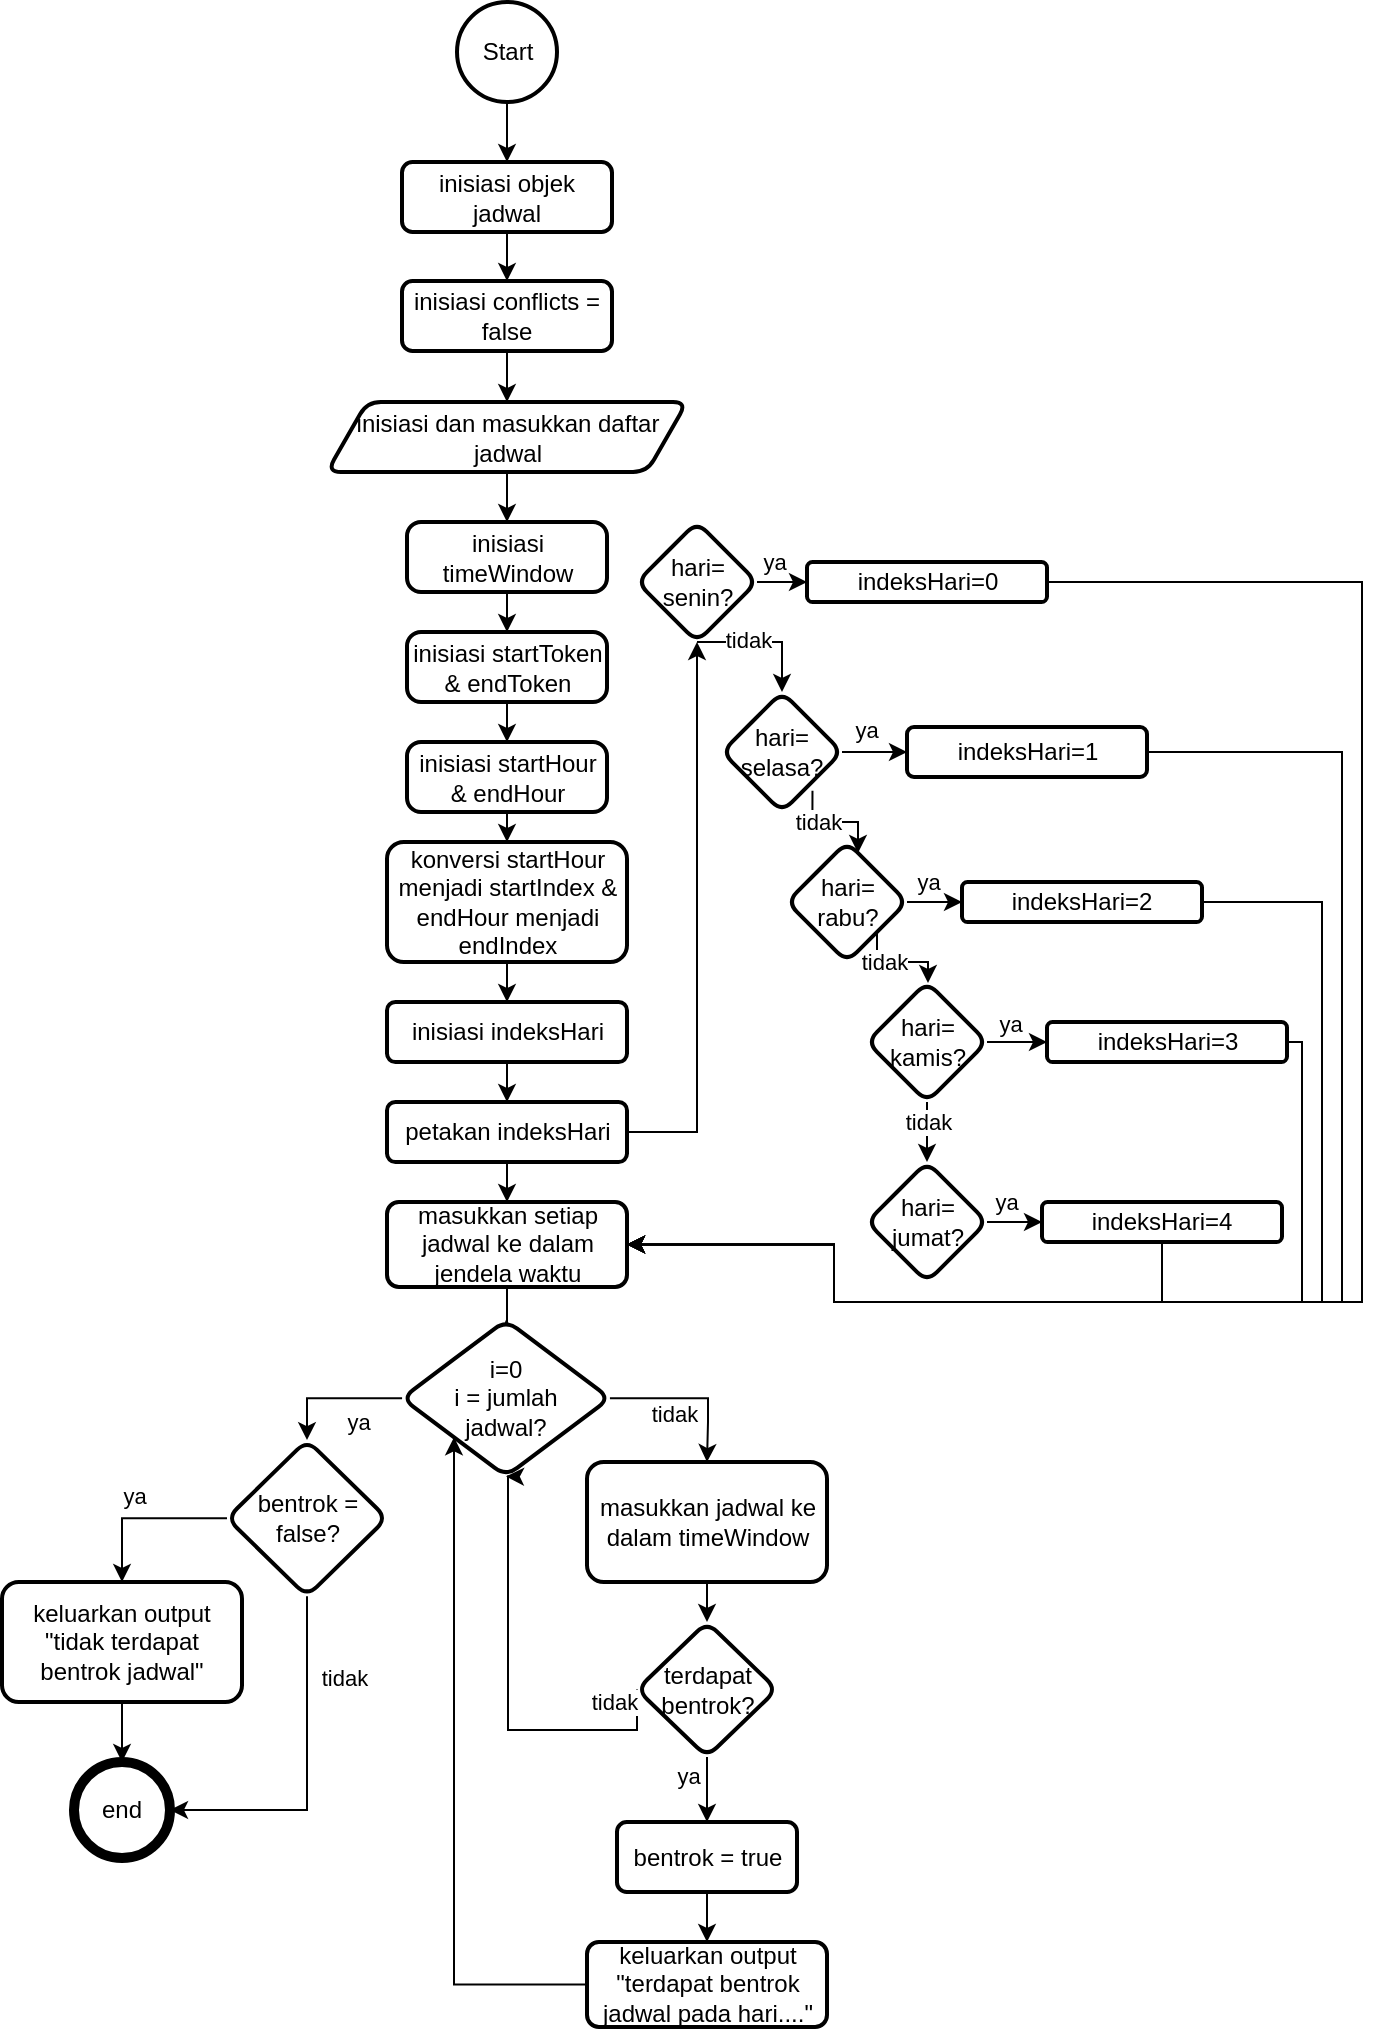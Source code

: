 <mxfile version="22.1.11" type="device">
  <diagram name="Page-1" id="ORiJ4p2Y7OBrZnJ2vjlo">
    <mxGraphModel dx="2284" dy="1872" grid="1" gridSize="10" guides="1" tooltips="1" connect="1" arrows="1" fold="1" page="1" pageScale="1" pageWidth="850" pageHeight="1100" math="0" shadow="0">
      <root>
        <mxCell id="0" />
        <mxCell id="1" parent="0" />
        <mxCell id="JpGX_lxm5MSLCuz8X1eI-36" value="" style="edgeStyle=orthogonalEdgeStyle;rounded=0;orthogonalLoop=1;jettySize=auto;html=1;" parent="1" source="JpGX_lxm5MSLCuz8X1eI-2" target="JpGX_lxm5MSLCuz8X1eI-35" edge="1">
          <mxGeometry relative="1" as="geometry" />
        </mxCell>
        <mxCell id="JpGX_lxm5MSLCuz8X1eI-2" value="Start" style="strokeWidth=2;html=1;shape=mxgraph.flowchart.start_2;whiteSpace=wrap;" parent="1" vertex="1">
          <mxGeometry x="67.5" y="-240" width="50" height="50" as="geometry" />
        </mxCell>
        <mxCell id="JpGX_lxm5MSLCuz8X1eI-39" value="" style="edgeStyle=orthogonalEdgeStyle;rounded=0;orthogonalLoop=1;jettySize=auto;html=1;" parent="1" source="JpGX_lxm5MSLCuz8X1eI-4" target="JpGX_lxm5MSLCuz8X1eI-38" edge="1">
          <mxGeometry relative="1" as="geometry" />
        </mxCell>
        <mxCell id="JpGX_lxm5MSLCuz8X1eI-4" value="inisiasi timeWindow" style="rounded=1;whiteSpace=wrap;html=1;absoluteArcSize=1;arcSize=14;strokeWidth=2;" parent="1" vertex="1">
          <mxGeometry x="42.5" y="20" width="100" height="35" as="geometry" />
        </mxCell>
        <mxCell id="JpGX_lxm5MSLCuz8X1eI-42" value="" style="edgeStyle=orthogonalEdgeStyle;rounded=0;orthogonalLoop=1;jettySize=auto;html=1;entryX=0.5;entryY=0;entryDx=0;entryDy=0;" parent="1" source="JpGX_lxm5MSLCuz8X1eI-6" target="JpGX_lxm5MSLCuz8X1eI-4" edge="1">
          <mxGeometry relative="1" as="geometry" />
        </mxCell>
        <mxCell id="JpGX_lxm5MSLCuz8X1eI-6" value="inisiasi dan masukkan daftar jadwal" style="shape=parallelogram;perimeter=parallelogramPerimeter;whiteSpace=wrap;html=1;fixedSize=1;rounded=1;arcSize=14;strokeWidth=2;" parent="1" vertex="1">
          <mxGeometry x="2.5" y="-40" width="180" height="35" as="geometry" />
        </mxCell>
        <mxCell id="JpGX_lxm5MSLCuz8X1eI-7" value="" style="edgeStyle=orthogonalEdgeStyle;rounded=0;orthogonalLoop=1;jettySize=auto;html=1;" parent="1" source="JpGX_lxm5MSLCuz8X1eI-8" target="JpGX_lxm5MSLCuz8X1eI-13" edge="1">
          <mxGeometry relative="1" as="geometry" />
        </mxCell>
        <mxCell id="JpGX_lxm5MSLCuz8X1eI-47" value="" style="edgeStyle=orthogonalEdgeStyle;rounded=0;orthogonalLoop=1;jettySize=auto;html=1;" parent="1" source="JpGX_lxm5MSLCuz8X1eI-8" target="JpGX_lxm5MSLCuz8X1eI-13" edge="1">
          <mxGeometry relative="1" as="geometry" />
        </mxCell>
        <mxCell id="JpGX_lxm5MSLCuz8X1eI-8" value="masukkan setiap jadwal ke dalam jendela waktu" style="whiteSpace=wrap;html=1;rounded=1;arcSize=14;strokeWidth=2;" parent="1" vertex="1">
          <mxGeometry x="32.5" y="360" width="120" height="42.5" as="geometry" />
        </mxCell>
        <mxCell id="JpGX_lxm5MSLCuz8X1eI-9" value="" style="edgeStyle=orthogonalEdgeStyle;rounded=0;orthogonalLoop=1;jettySize=auto;html=1;entryX=0.5;entryY=0;entryDx=0;entryDy=0;" parent="1" source="JpGX_lxm5MSLCuz8X1eI-13" target="JpGX_lxm5MSLCuz8X1eI-15" edge="1">
          <mxGeometry relative="1" as="geometry">
            <Array as="points">
              <mxPoint x="193" y="458" />
              <mxPoint x="193" y="470" />
            </Array>
          </mxGeometry>
        </mxCell>
        <mxCell id="JpGX_lxm5MSLCuz8X1eI-10" value="tidak" style="edgeLabel;html=1;align=center;verticalAlign=middle;resizable=0;points=[];" parent="JpGX_lxm5MSLCuz8X1eI-9" vertex="1" connectable="0">
          <mxGeometry x="-0.279" y="1" relative="1" as="geometry">
            <mxPoint x="2" y="9" as="offset" />
          </mxGeometry>
        </mxCell>
        <mxCell id="JpGX_lxm5MSLCuz8X1eI-11" value="" style="edgeStyle=orthogonalEdgeStyle;rounded=0;orthogonalLoop=1;jettySize=auto;html=1;entryX=0.5;entryY=0;entryDx=0;entryDy=0;" parent="1" source="JpGX_lxm5MSLCuz8X1eI-13" target="JpGX_lxm5MSLCuz8X1eI-31" edge="1">
          <mxGeometry relative="1" as="geometry" />
        </mxCell>
        <mxCell id="JpGX_lxm5MSLCuz8X1eI-12" value="ya" style="edgeLabel;html=1;align=center;verticalAlign=middle;resizable=0;points=[];" parent="JpGX_lxm5MSLCuz8X1eI-11" vertex="1" connectable="0">
          <mxGeometry x="-0.422" y="4" relative="1" as="geometry">
            <mxPoint x="-2" y="8" as="offset" />
          </mxGeometry>
        </mxCell>
        <mxCell id="JpGX_lxm5MSLCuz8X1eI-13" value="i=0&lt;br&gt;i = jumlah&lt;br&gt;jadwal?" style="rhombus;whiteSpace=wrap;html=1;rounded=1;arcSize=14;strokeWidth=2;" parent="1" vertex="1">
          <mxGeometry x="40" y="419.06" width="104" height="78.12" as="geometry" />
        </mxCell>
        <mxCell id="JpGX_lxm5MSLCuz8X1eI-14" style="edgeStyle=orthogonalEdgeStyle;rounded=0;orthogonalLoop=1;jettySize=auto;html=1;exitX=0.5;exitY=1;exitDx=0;exitDy=0;entryX=0.5;entryY=0;entryDx=0;entryDy=0;" parent="1" source="JpGX_lxm5MSLCuz8X1eI-15" target="JpGX_lxm5MSLCuz8X1eI-22" edge="1">
          <mxGeometry relative="1" as="geometry" />
        </mxCell>
        <mxCell id="JpGX_lxm5MSLCuz8X1eI-15" value="masukkan jadwal ke&lt;br&gt;dalam timeWindow" style="whiteSpace=wrap;html=1;rounded=1;arcSize=14;strokeWidth=2;" parent="1" vertex="1">
          <mxGeometry x="132.5" y="490.005" width="120" height="60" as="geometry" />
        </mxCell>
        <mxCell id="JpGX_lxm5MSLCuz8X1eI-44" value="" style="edgeStyle=orthogonalEdgeStyle;rounded=0;orthogonalLoop=1;jettySize=auto;html=1;" parent="1" source="JpGX_lxm5MSLCuz8X1eI-17" target="JpGX_lxm5MSLCuz8X1eI-6" edge="1">
          <mxGeometry relative="1" as="geometry" />
        </mxCell>
        <mxCell id="JpGX_lxm5MSLCuz8X1eI-17" value="inisiasi conflicts = false" style="rounded=1;whiteSpace=wrap;html=1;strokeWidth=2;" parent="1" vertex="1">
          <mxGeometry x="40" y="-100.5" width="105" height="35" as="geometry" />
        </mxCell>
        <mxCell id="JpGX_lxm5MSLCuz8X1eI-18" value="" style="edgeStyle=orthogonalEdgeStyle;rounded=0;orthogonalLoop=1;jettySize=auto;html=1;" parent="1" source="JpGX_lxm5MSLCuz8X1eI-22" target="JpGX_lxm5MSLCuz8X1eI-24" edge="1">
          <mxGeometry relative="1" as="geometry" />
        </mxCell>
        <mxCell id="JpGX_lxm5MSLCuz8X1eI-19" value="ya" style="edgeLabel;html=1;align=center;verticalAlign=middle;resizable=0;points=[];" parent="JpGX_lxm5MSLCuz8X1eI-18" vertex="1" connectable="0">
          <mxGeometry x="-0.149" y="-1" relative="1" as="geometry">
            <mxPoint x="-11" y="-11" as="offset" />
          </mxGeometry>
        </mxCell>
        <mxCell id="JpGX_lxm5MSLCuz8X1eI-20" style="edgeStyle=orthogonalEdgeStyle;rounded=0;orthogonalLoop=1;jettySize=auto;html=1;exitX=0;exitY=0.5;exitDx=0;exitDy=0;entryX=0.5;entryY=1;entryDx=0;entryDy=0;" parent="1" source="JpGX_lxm5MSLCuz8X1eI-22" target="JpGX_lxm5MSLCuz8X1eI-13" edge="1">
          <mxGeometry relative="1" as="geometry">
            <Array as="points">
              <mxPoint x="93" y="624" />
            </Array>
          </mxGeometry>
        </mxCell>
        <mxCell id="JpGX_lxm5MSLCuz8X1eI-21" value="tidak" style="edgeLabel;html=1;align=center;verticalAlign=middle;resizable=0;points=[];" parent="JpGX_lxm5MSLCuz8X1eI-20" vertex="1" connectable="0">
          <mxGeometry x="-0.556" y="2" relative="1" as="geometry">
            <mxPoint x="15" y="-16" as="offset" />
          </mxGeometry>
        </mxCell>
        <mxCell id="JpGX_lxm5MSLCuz8X1eI-22" value="terdapat&lt;br&gt;bentrok?" style="rhombus;whiteSpace=wrap;html=1;rounded=1;arcSize=14;strokeWidth=2;" parent="1" vertex="1">
          <mxGeometry x="157.5" y="570" width="70" height="67.5" as="geometry" />
        </mxCell>
        <mxCell id="JpGX_lxm5MSLCuz8X1eI-23" value="" style="edgeStyle=orthogonalEdgeStyle;rounded=0;orthogonalLoop=1;jettySize=auto;html=1;" parent="1" source="JpGX_lxm5MSLCuz8X1eI-24" target="JpGX_lxm5MSLCuz8X1eI-26" edge="1">
          <mxGeometry relative="1" as="geometry" />
        </mxCell>
        <mxCell id="JpGX_lxm5MSLCuz8X1eI-24" value="bentrok = true" style="whiteSpace=wrap;html=1;rounded=1;arcSize=14;strokeWidth=2;" parent="1" vertex="1">
          <mxGeometry x="147.5" y="670" width="90" height="35" as="geometry" />
        </mxCell>
        <mxCell id="JpGX_lxm5MSLCuz8X1eI-25" style="edgeStyle=orthogonalEdgeStyle;rounded=0;orthogonalLoop=1;jettySize=auto;html=1;exitX=0;exitY=0.5;exitDx=0;exitDy=0;entryX=0;entryY=1;entryDx=0;entryDy=0;" parent="1" source="JpGX_lxm5MSLCuz8X1eI-26" target="JpGX_lxm5MSLCuz8X1eI-13" edge="1">
          <mxGeometry relative="1" as="geometry" />
        </mxCell>
        <mxCell id="JpGX_lxm5MSLCuz8X1eI-26" value="keluarkan output&lt;br&gt;&quot;terdapat bentrok jadwal pada hari....&quot;" style="whiteSpace=wrap;html=1;rounded=1;arcSize=14;strokeWidth=2;" parent="1" vertex="1">
          <mxGeometry x="132.5" y="730" width="120" height="42.5" as="geometry" />
        </mxCell>
        <mxCell id="JpGX_lxm5MSLCuz8X1eI-27" value="" style="edgeStyle=orthogonalEdgeStyle;rounded=0;orthogonalLoop=1;jettySize=auto;html=1;exitX=0;exitY=0.5;exitDx=0;exitDy=0;" parent="1" source="JpGX_lxm5MSLCuz8X1eI-31" target="JpGX_lxm5MSLCuz8X1eI-33" edge="1">
          <mxGeometry relative="1" as="geometry" />
        </mxCell>
        <mxCell id="JpGX_lxm5MSLCuz8X1eI-28" value="ya" style="edgeLabel;html=1;align=center;verticalAlign=middle;resizable=0;points=[];" parent="JpGX_lxm5MSLCuz8X1eI-27" vertex="1" connectable="0">
          <mxGeometry x="0.067" y="-1" relative="1" as="geometry">
            <mxPoint x="-2" y="-10" as="offset" />
          </mxGeometry>
        </mxCell>
        <mxCell id="JpGX_lxm5MSLCuz8X1eI-29" style="edgeStyle=orthogonalEdgeStyle;rounded=0;orthogonalLoop=1;jettySize=auto;html=1;exitX=0.5;exitY=1;exitDx=0;exitDy=0;entryX=1;entryY=0.5;entryDx=0;entryDy=0;" parent="1" source="JpGX_lxm5MSLCuz8X1eI-31" target="JpGX_lxm5MSLCuz8X1eI-34" edge="1">
          <mxGeometry relative="1" as="geometry" />
        </mxCell>
        <mxCell id="JpGX_lxm5MSLCuz8X1eI-30" value="tidak" style="edgeLabel;html=1;align=center;verticalAlign=middle;resizable=0;points=[];" parent="JpGX_lxm5MSLCuz8X1eI-29" vertex="1" connectable="0">
          <mxGeometry x="-0.536" y="-3" relative="1" as="geometry">
            <mxPoint x="21" as="offset" />
          </mxGeometry>
        </mxCell>
        <mxCell id="JpGX_lxm5MSLCuz8X1eI-31" value="bentrok = false?" style="rhombus;whiteSpace=wrap;html=1;rounded=1;arcSize=14;strokeWidth=2;" parent="1" vertex="1">
          <mxGeometry x="-47.5" y="479.06" width="80" height="78.12" as="geometry" />
        </mxCell>
        <mxCell id="JpGX_lxm5MSLCuz8X1eI-32" value="" style="edgeStyle=orthogonalEdgeStyle;rounded=0;orthogonalLoop=1;jettySize=auto;html=1;" parent="1" source="JpGX_lxm5MSLCuz8X1eI-33" target="JpGX_lxm5MSLCuz8X1eI-34" edge="1">
          <mxGeometry relative="1" as="geometry" />
        </mxCell>
        <mxCell id="JpGX_lxm5MSLCuz8X1eI-33" value="keluarkan output&lt;br&gt;&quot;tidak terdapat bentrok jadwal&quot;" style="whiteSpace=wrap;html=1;rounded=1;arcSize=14;strokeWidth=2;" parent="1" vertex="1">
          <mxGeometry x="-160" y="550" width="120" height="60" as="geometry" />
        </mxCell>
        <mxCell id="JpGX_lxm5MSLCuz8X1eI-34" value="end" style="shape=ellipse;html=1;dashed=0;whiteSpace=wrap;aspect=fixed;strokeWidth=5;perimeter=ellipsePerimeter;" parent="1" vertex="1">
          <mxGeometry x="-124" y="640" width="48" height="48" as="geometry" />
        </mxCell>
        <mxCell id="JpGX_lxm5MSLCuz8X1eI-37" value="" style="edgeStyle=orthogonalEdgeStyle;rounded=0;orthogonalLoop=1;jettySize=auto;html=1;" parent="1" source="JpGX_lxm5MSLCuz8X1eI-35" target="JpGX_lxm5MSLCuz8X1eI-17" edge="1">
          <mxGeometry relative="1" as="geometry" />
        </mxCell>
        <mxCell id="JpGX_lxm5MSLCuz8X1eI-35" value="inisiasi objek jadwal" style="rounded=1;whiteSpace=wrap;html=1;strokeWidth=2;" parent="1" vertex="1">
          <mxGeometry x="40" y="-160" width="105" height="35" as="geometry" />
        </mxCell>
        <mxCell id="JpGX_lxm5MSLCuz8X1eI-45" value="" style="edgeStyle=orthogonalEdgeStyle;rounded=0;orthogonalLoop=1;jettySize=auto;html=1;" parent="1" source="JpGX_lxm5MSLCuz8X1eI-38" target="JpGX_lxm5MSLCuz8X1eI-40" edge="1">
          <mxGeometry relative="1" as="geometry" />
        </mxCell>
        <mxCell id="JpGX_lxm5MSLCuz8X1eI-38" value="inisiasi startToken &amp;amp; endToken" style="rounded=1;whiteSpace=wrap;html=1;absoluteArcSize=1;arcSize=14;strokeWidth=2;" parent="1" vertex="1">
          <mxGeometry x="42.5" y="75" width="100" height="35" as="geometry" />
        </mxCell>
        <mxCell id="JpGX_lxm5MSLCuz8X1eI-51" style="edgeStyle=orthogonalEdgeStyle;rounded=0;orthogonalLoop=1;jettySize=auto;html=1;exitX=0.5;exitY=1;exitDx=0;exitDy=0;entryX=0.5;entryY=0;entryDx=0;entryDy=0;" parent="1" source="JpGX_lxm5MSLCuz8X1eI-40" target="JpGX_lxm5MSLCuz8X1eI-49" edge="1">
          <mxGeometry relative="1" as="geometry" />
        </mxCell>
        <mxCell id="JpGX_lxm5MSLCuz8X1eI-40" value="inisiasi startHour &amp;amp; endHour" style="rounded=1;whiteSpace=wrap;html=1;absoluteArcSize=1;arcSize=14;strokeWidth=2;" parent="1" vertex="1">
          <mxGeometry x="42.5" y="130" width="100" height="35" as="geometry" />
        </mxCell>
        <mxCell id="JpGX_lxm5MSLCuz8X1eI-54" value="" style="edgeStyle=orthogonalEdgeStyle;rounded=0;orthogonalLoop=1;jettySize=auto;html=1;" parent="1" source="JpGX_lxm5MSLCuz8X1eI-49" target="JpGX_lxm5MSLCuz8X1eI-53" edge="1">
          <mxGeometry relative="1" as="geometry" />
        </mxCell>
        <mxCell id="JpGX_lxm5MSLCuz8X1eI-49" value="konversi startHour menjadi startIndex &amp;amp; endHour menjadi endIndex" style="whiteSpace=wrap;html=1;rounded=1;arcSize=14;strokeWidth=2;" parent="1" vertex="1">
          <mxGeometry x="32.5" y="180" width="120" height="60" as="geometry" />
        </mxCell>
        <mxCell id="JpGX_lxm5MSLCuz8X1eI-56" value="" style="edgeStyle=orthogonalEdgeStyle;rounded=0;orthogonalLoop=1;jettySize=auto;html=1;" parent="1" source="JpGX_lxm5MSLCuz8X1eI-53" target="JpGX_lxm5MSLCuz8X1eI-55" edge="1">
          <mxGeometry relative="1" as="geometry" />
        </mxCell>
        <mxCell id="JpGX_lxm5MSLCuz8X1eI-53" value="inisiasi indeksHari" style="rounded=1;whiteSpace=wrap;html=1;arcSize=14;strokeWidth=2;" parent="1" vertex="1">
          <mxGeometry x="32.5" y="260" width="120" height="30" as="geometry" />
        </mxCell>
        <mxCell id="JpGX_lxm5MSLCuz8X1eI-58" style="edgeStyle=orthogonalEdgeStyle;rounded=0;orthogonalLoop=1;jettySize=auto;html=1;exitX=0.5;exitY=1;exitDx=0;exitDy=0;entryX=0.5;entryY=0;entryDx=0;entryDy=0;" parent="1" source="JpGX_lxm5MSLCuz8X1eI-55" target="JpGX_lxm5MSLCuz8X1eI-8" edge="1">
          <mxGeometry relative="1" as="geometry" />
        </mxCell>
        <mxCell id="JpGX_lxm5MSLCuz8X1eI-60" value="" style="edgeStyle=orthogonalEdgeStyle;rounded=0;orthogonalLoop=1;jettySize=auto;html=1;" parent="1" source="JpGX_lxm5MSLCuz8X1eI-55" target="JpGX_lxm5MSLCuz8X1eI-59" edge="1">
          <mxGeometry relative="1" as="geometry" />
        </mxCell>
        <mxCell id="JpGX_lxm5MSLCuz8X1eI-55" value="petakan indeksHari" style="whiteSpace=wrap;html=1;rounded=1;arcSize=14;strokeWidth=2;" parent="1" vertex="1">
          <mxGeometry x="32.5" y="310" width="120" height="30" as="geometry" />
        </mxCell>
        <mxCell id="JpGX_lxm5MSLCuz8X1eI-62" value="" style="edgeStyle=orthogonalEdgeStyle;rounded=0;orthogonalLoop=1;jettySize=auto;html=1;" parent="1" source="JpGX_lxm5MSLCuz8X1eI-59" target="JpGX_lxm5MSLCuz8X1eI-61" edge="1">
          <mxGeometry relative="1" as="geometry" />
        </mxCell>
        <mxCell id="JpGX_lxm5MSLCuz8X1eI-63" value="ya" style="edgeLabel;html=1;align=center;verticalAlign=middle;resizable=0;points=[];" parent="JpGX_lxm5MSLCuz8X1eI-62" vertex="1" connectable="0">
          <mxGeometry x="-0.567" y="-1" relative="1" as="geometry">
            <mxPoint x="-4" y="-11" as="offset" />
          </mxGeometry>
        </mxCell>
        <mxCell id="JpGX_lxm5MSLCuz8X1eI-67" value="" style="edgeStyle=orthogonalEdgeStyle;rounded=0;orthogonalLoop=1;jettySize=auto;html=1;entryX=0.5;entryY=0;entryDx=0;entryDy=0;" parent="1" source="JpGX_lxm5MSLCuz8X1eI-59" target="JpGX_lxm5MSLCuz8X1eI-66" edge="1">
          <mxGeometry relative="1" as="geometry">
            <Array as="points">
              <mxPoint x="230" y="80" />
            </Array>
          </mxGeometry>
        </mxCell>
        <mxCell id="JpGX_lxm5MSLCuz8X1eI-68" value="tidak" style="edgeLabel;html=1;align=center;verticalAlign=middle;resizable=0;points=[];" parent="JpGX_lxm5MSLCuz8X1eI-67" vertex="1" connectable="0">
          <mxGeometry x="-0.262" y="1" relative="1" as="geometry">
            <mxPoint as="offset" />
          </mxGeometry>
        </mxCell>
        <mxCell id="JpGX_lxm5MSLCuz8X1eI-59" value="hari=&lt;br&gt;senin?" style="rhombus;whiteSpace=wrap;html=1;rounded=1;arcSize=14;strokeWidth=2;" parent="1" vertex="1">
          <mxGeometry x="157.5" y="20" width="60" height="60" as="geometry" />
        </mxCell>
        <mxCell id="JpGX_lxm5MSLCuz8X1eI-95" style="edgeStyle=orthogonalEdgeStyle;rounded=0;orthogonalLoop=1;jettySize=auto;html=1;exitX=1;exitY=0.5;exitDx=0;exitDy=0;entryX=1;entryY=0.5;entryDx=0;entryDy=0;" parent="1" source="JpGX_lxm5MSLCuz8X1eI-61" target="JpGX_lxm5MSLCuz8X1eI-8" edge="1">
          <mxGeometry relative="1" as="geometry">
            <Array as="points">
              <mxPoint x="520" y="50" />
              <mxPoint x="520" y="410" />
              <mxPoint x="256" y="410" />
              <mxPoint x="256" y="381" />
            </Array>
          </mxGeometry>
        </mxCell>
        <mxCell id="JpGX_lxm5MSLCuz8X1eI-61" value="indeksHari=0" style="whiteSpace=wrap;html=1;rounded=1;arcSize=14;strokeWidth=2;" parent="1" vertex="1">
          <mxGeometry x="242.5" y="40" width="120" height="20" as="geometry" />
        </mxCell>
        <mxCell id="JpGX_lxm5MSLCuz8X1eI-74" style="edgeStyle=orthogonalEdgeStyle;rounded=0;orthogonalLoop=1;jettySize=auto;html=1;exitX=1;exitY=0.5;exitDx=0;exitDy=0;entryX=0;entryY=0.5;entryDx=0;entryDy=0;" parent="1" source="JpGX_lxm5MSLCuz8X1eI-66" target="JpGX_lxm5MSLCuz8X1eI-71" edge="1">
          <mxGeometry relative="1" as="geometry" />
        </mxCell>
        <mxCell id="JpGX_lxm5MSLCuz8X1eI-75" value="ya" style="edgeLabel;html=1;align=center;verticalAlign=middle;resizable=0;points=[];" parent="JpGX_lxm5MSLCuz8X1eI-74" vertex="1" connectable="0">
          <mxGeometry x="-0.297" y="3" relative="1" as="geometry">
            <mxPoint y="-8" as="offset" />
          </mxGeometry>
        </mxCell>
        <mxCell id="JpGX_lxm5MSLCuz8X1eI-77" value="" style="edgeStyle=orthogonalEdgeStyle;rounded=0;orthogonalLoop=1;jettySize=auto;html=1;exitX=0.754;exitY=0.822;exitDx=0;exitDy=0;exitPerimeter=0;" parent="1" source="JpGX_lxm5MSLCuz8X1eI-66" target="JpGX_lxm5MSLCuz8X1eI-76" edge="1">
          <mxGeometry relative="1" as="geometry">
            <Array as="points">
              <mxPoint x="245" y="170" />
              <mxPoint x="268" y="170" />
            </Array>
          </mxGeometry>
        </mxCell>
        <mxCell id="JpGX_lxm5MSLCuz8X1eI-78" value="tidak" style="edgeLabel;html=1;align=center;verticalAlign=middle;resizable=0;points=[];" parent="JpGX_lxm5MSLCuz8X1eI-77" vertex="1" connectable="0">
          <mxGeometry x="-0.316" relative="1" as="geometry">
            <mxPoint as="offset" />
          </mxGeometry>
        </mxCell>
        <mxCell id="JpGX_lxm5MSLCuz8X1eI-66" value="hari=&lt;br&gt;selasa?" style="rhombus;whiteSpace=wrap;html=1;rounded=1;arcSize=14;strokeWidth=2;" parent="1" vertex="1">
          <mxGeometry x="200" y="105" width="60" height="60" as="geometry" />
        </mxCell>
        <mxCell id="JpGX_lxm5MSLCuz8X1eI-96" style="edgeStyle=orthogonalEdgeStyle;rounded=0;orthogonalLoop=1;jettySize=auto;html=1;exitX=1;exitY=0.5;exitDx=0;exitDy=0;entryX=1;entryY=0.5;entryDx=0;entryDy=0;" parent="1" source="JpGX_lxm5MSLCuz8X1eI-71" target="JpGX_lxm5MSLCuz8X1eI-8" edge="1">
          <mxGeometry relative="1" as="geometry">
            <Array as="points">
              <mxPoint x="510" y="135" />
              <mxPoint x="510" y="410" />
              <mxPoint x="256" y="410" />
              <mxPoint x="256" y="381" />
            </Array>
          </mxGeometry>
        </mxCell>
        <mxCell id="JpGX_lxm5MSLCuz8X1eI-71" value="indeksHari=1" style="whiteSpace=wrap;html=1;rounded=1;arcSize=14;strokeWidth=2;" parent="1" vertex="1">
          <mxGeometry x="292.5" y="122.5" width="120" height="25" as="geometry" />
        </mxCell>
        <mxCell id="JpGX_lxm5MSLCuz8X1eI-80" value="" style="edgeStyle=orthogonalEdgeStyle;rounded=0;orthogonalLoop=1;jettySize=auto;html=1;" parent="1" source="JpGX_lxm5MSLCuz8X1eI-76" target="JpGX_lxm5MSLCuz8X1eI-79" edge="1">
          <mxGeometry relative="1" as="geometry" />
        </mxCell>
        <mxCell id="JpGX_lxm5MSLCuz8X1eI-81" value="ya" style="edgeLabel;html=1;align=center;verticalAlign=middle;resizable=0;points=[];" parent="JpGX_lxm5MSLCuz8X1eI-80" vertex="1" connectable="0">
          <mxGeometry x="-0.685" y="-2" relative="1" as="geometry">
            <mxPoint x="2" y="-12" as="offset" />
          </mxGeometry>
        </mxCell>
        <mxCell id="JpGX_lxm5MSLCuz8X1eI-83" value="" style="edgeStyle=orthogonalEdgeStyle;rounded=0;orthogonalLoop=1;jettySize=auto;html=1;exitX=1;exitY=1;exitDx=0;exitDy=0;" parent="1" source="JpGX_lxm5MSLCuz8X1eI-76" target="JpGX_lxm5MSLCuz8X1eI-82" edge="1">
          <mxGeometry relative="1" as="geometry">
            <Array as="points">
              <mxPoint x="278" y="240" />
              <mxPoint x="303" y="240" />
            </Array>
          </mxGeometry>
        </mxCell>
        <mxCell id="JpGX_lxm5MSLCuz8X1eI-84" value="tidak" style="edgeLabel;html=1;align=center;verticalAlign=middle;resizable=0;points=[];" parent="JpGX_lxm5MSLCuz8X1eI-83" vertex="1" connectable="0">
          <mxGeometry x="-0.283" relative="1" as="geometry">
            <mxPoint as="offset" />
          </mxGeometry>
        </mxCell>
        <mxCell id="JpGX_lxm5MSLCuz8X1eI-76" value="hari=&lt;br&gt;rabu?" style="rhombus;whiteSpace=wrap;html=1;rounded=1;arcSize=14;strokeWidth=2;" parent="1" vertex="1">
          <mxGeometry x="232.5" y="180" width="60" height="60" as="geometry" />
        </mxCell>
        <mxCell id="JpGX_lxm5MSLCuz8X1eI-97" style="edgeStyle=orthogonalEdgeStyle;rounded=0;orthogonalLoop=1;jettySize=auto;html=1;exitX=1;exitY=0.5;exitDx=0;exitDy=0;entryX=1;entryY=0.5;entryDx=0;entryDy=0;" parent="1" source="JpGX_lxm5MSLCuz8X1eI-79" target="JpGX_lxm5MSLCuz8X1eI-8" edge="1">
          <mxGeometry relative="1" as="geometry">
            <Array as="points">
              <mxPoint x="500" y="210" />
              <mxPoint x="500" y="410" />
              <mxPoint x="256" y="410" />
              <mxPoint x="256" y="381" />
            </Array>
          </mxGeometry>
        </mxCell>
        <mxCell id="JpGX_lxm5MSLCuz8X1eI-79" value="indeksHari=2" style="whiteSpace=wrap;html=1;rounded=1;arcSize=14;strokeWidth=2;" parent="1" vertex="1">
          <mxGeometry x="320" y="200" width="120" height="20" as="geometry" />
        </mxCell>
        <mxCell id="JpGX_lxm5MSLCuz8X1eI-86" value="" style="edgeStyle=orthogonalEdgeStyle;rounded=0;orthogonalLoop=1;jettySize=auto;html=1;" parent="1" source="JpGX_lxm5MSLCuz8X1eI-82" target="JpGX_lxm5MSLCuz8X1eI-85" edge="1">
          <mxGeometry relative="1" as="geometry" />
        </mxCell>
        <mxCell id="JpGX_lxm5MSLCuz8X1eI-87" value="ya" style="edgeLabel;html=1;align=center;verticalAlign=middle;resizable=0;points=[];" parent="JpGX_lxm5MSLCuz8X1eI-86" vertex="1" connectable="0">
          <mxGeometry x="-0.269" y="2" relative="1" as="geometry">
            <mxPoint x="-7" y="-7" as="offset" />
          </mxGeometry>
        </mxCell>
        <mxCell id="JpGX_lxm5MSLCuz8X1eI-89" value="" style="edgeStyle=orthogonalEdgeStyle;rounded=0;orthogonalLoop=1;jettySize=auto;html=1;" parent="1" source="JpGX_lxm5MSLCuz8X1eI-82" target="JpGX_lxm5MSLCuz8X1eI-88" edge="1">
          <mxGeometry relative="1" as="geometry" />
        </mxCell>
        <mxCell id="JpGX_lxm5MSLCuz8X1eI-90" value="tidak" style="edgeLabel;html=1;align=center;verticalAlign=middle;resizable=0;points=[];" parent="JpGX_lxm5MSLCuz8X1eI-89" vertex="1" connectable="0">
          <mxGeometry x="-0.604" y="1" relative="1" as="geometry">
            <mxPoint x="-1" as="offset" />
          </mxGeometry>
        </mxCell>
        <mxCell id="JpGX_lxm5MSLCuz8X1eI-82" value="hari=&lt;br&gt;kamis?" style="rhombus;whiteSpace=wrap;html=1;rounded=1;arcSize=14;strokeWidth=2;" parent="1" vertex="1">
          <mxGeometry x="272.5" y="250" width="60" height="60" as="geometry" />
        </mxCell>
        <mxCell id="JpGX_lxm5MSLCuz8X1eI-98" style="edgeStyle=orthogonalEdgeStyle;rounded=0;orthogonalLoop=1;jettySize=auto;html=1;exitX=1;exitY=0.5;exitDx=0;exitDy=0;entryX=1;entryY=0.5;entryDx=0;entryDy=0;" parent="1" source="JpGX_lxm5MSLCuz8X1eI-85" target="JpGX_lxm5MSLCuz8X1eI-8" edge="1">
          <mxGeometry relative="1" as="geometry">
            <mxPoint x="150" y="380" as="targetPoint" />
            <Array as="points">
              <mxPoint x="490" y="280" />
              <mxPoint x="490" y="410" />
              <mxPoint x="256" y="410" />
              <mxPoint x="256" y="381" />
            </Array>
          </mxGeometry>
        </mxCell>
        <mxCell id="JpGX_lxm5MSLCuz8X1eI-85" value="indeksHari=3" style="whiteSpace=wrap;html=1;rounded=1;arcSize=14;strokeWidth=2;" parent="1" vertex="1">
          <mxGeometry x="362.5" y="270" width="120" height="20" as="geometry" />
        </mxCell>
        <mxCell id="JpGX_lxm5MSLCuz8X1eI-92" value="" style="edgeStyle=orthogonalEdgeStyle;rounded=0;orthogonalLoop=1;jettySize=auto;html=1;" parent="1" source="JpGX_lxm5MSLCuz8X1eI-88" target="JpGX_lxm5MSLCuz8X1eI-91" edge="1">
          <mxGeometry relative="1" as="geometry" />
        </mxCell>
        <mxCell id="JpGX_lxm5MSLCuz8X1eI-93" value="ya" style="edgeLabel;html=1;align=center;verticalAlign=middle;resizable=0;points=[];" parent="JpGX_lxm5MSLCuz8X1eI-92" vertex="1" connectable="0">
          <mxGeometry x="0.166" relative="1" as="geometry">
            <mxPoint y="-10" as="offset" />
          </mxGeometry>
        </mxCell>
        <mxCell id="JpGX_lxm5MSLCuz8X1eI-88" value="hari=&lt;br&gt;jumat?" style="rhombus;whiteSpace=wrap;html=1;rounded=1;arcSize=14;strokeWidth=2;" parent="1" vertex="1">
          <mxGeometry x="272.5" y="340" width="60" height="60" as="geometry" />
        </mxCell>
        <mxCell id="JpGX_lxm5MSLCuz8X1eI-94" style="edgeStyle=orthogonalEdgeStyle;rounded=0;orthogonalLoop=1;jettySize=auto;html=1;exitX=0.5;exitY=1;exitDx=0;exitDy=0;entryX=1;entryY=0.5;entryDx=0;entryDy=0;" parent="1" source="JpGX_lxm5MSLCuz8X1eI-91" target="JpGX_lxm5MSLCuz8X1eI-8" edge="1">
          <mxGeometry relative="1" as="geometry">
            <Array as="points">
              <mxPoint x="420" y="410" />
              <mxPoint x="256" y="410" />
              <mxPoint x="256" y="381" />
            </Array>
          </mxGeometry>
        </mxCell>
        <mxCell id="JpGX_lxm5MSLCuz8X1eI-91" value="indeksHari=4" style="whiteSpace=wrap;html=1;rounded=1;arcSize=14;strokeWidth=2;" parent="1" vertex="1">
          <mxGeometry x="360" y="360" width="120" height="20" as="geometry" />
        </mxCell>
      </root>
    </mxGraphModel>
  </diagram>
</mxfile>
